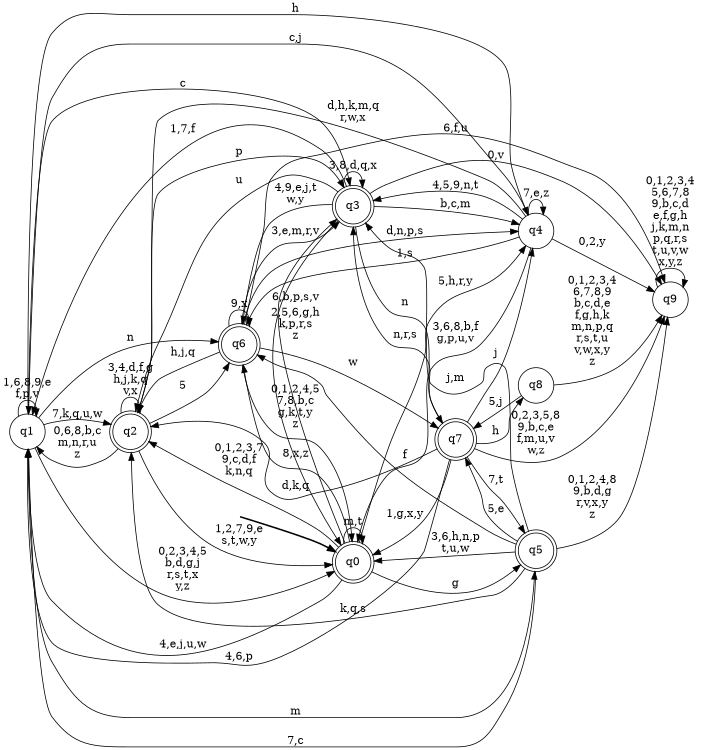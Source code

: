 digraph BlueStar {
__start0 [style = invis, shape = none, label = "", width = 0, height = 0];

rankdir=LR;
size="8,5";

s0 [style="rounded,filled", color="black", fillcolor="white" shape="doublecircle", label="q0"];
s1 [style="filled", color="black", fillcolor="white" shape="circle", label="q1"];
s2 [style="rounded,filled", color="black", fillcolor="white" shape="doublecircle", label="q2"];
s3 [style="rounded,filled", color="black", fillcolor="white" shape="doublecircle", label="q3"];
s4 [style="filled", color="black", fillcolor="white" shape="circle", label="q4"];
s5 [style="rounded,filled", color="black", fillcolor="white" shape="doublecircle", label="q5"];
s6 [style="rounded,filled", color="black", fillcolor="white" shape="doublecircle", label="q6"];
s7 [style="rounded,filled", color="black", fillcolor="white" shape="doublecircle", label="q7"];
s8 [style="filled", color="black", fillcolor="white" shape="circle", label="q8"];
s9 [style="filled", color="black", fillcolor="white" shape="circle", label="q9"];
subgraph cluster_main { 
	graph [pad=".75", ranksep="0.15", nodesep="0.15"];
	 style=invis; 
	__start0 -> s0 [penwidth=2];
}
s0 -> s0 [label="m,t"];
s0 -> s1 [label="4,e,j,u,w"];
s0 -> s2 [label="0,1,2,3,7\n9,c,d,f\nk,n,q"];
s0 -> s3 [label="6,b,p,s,v"];
s0 -> s4 [label="5,h,r,y"];
s0 -> s5 [label="g"];
s0 -> s6 [label="8,x,z"];
s1 -> s0 [label="0,2,3,4,5\nb,d,g,j\nr,s,t,x\ny,z"];
s1 -> s1 [label="1,6,8,9,e\nf,p,v"];
s1 -> s2 [label="7,k,q,u,w"];
s1 -> s3 [label="c"];
s1 -> s4 [label="h"];
s1 -> s5 [label="m"];
s1 -> s6 [label="n"];
s2 -> s0 [label="1,2,7,9,e\ns,t,w,y"];
s2 -> s1 [label="0,6,8,b,c\nm,n,r,u\nz"];
s2 -> s2 [label="3,4,d,f,g\nh,j,k,q\nv,x"];
s2 -> s3 [label="p"];
s2 -> s6 [label="5"];
s3 -> s0 [label="2,5,6,g,h\nk,p,r,s\nz"];
s3 -> s1 [label="1,7,f"];
s3 -> s2 [label="u"];
s3 -> s3 [label="3,8,d,q,x"];
s3 -> s4 [label="b,c,m"];
s3 -> s6 [label="4,9,e,j,t\nw,y"];
s3 -> s7 [label="n"];
s3 -> s9 [label="0,v"];
s4 -> s0 [label="3,6,8,b,f\ng,p,u,v"];
s4 -> s1 [label="c,j"];
s4 -> s2 [label="d,h,k,m,q\nr,w,x"];
s4 -> s3 [label="4,5,9,n,t"];
s4 -> s4 [label="7,e,z"];
s4 -> s6 [label="1,s"];
s4 -> s9 [label="0,2,y"];
s5 -> s0 [label="3,6,h,n,p\nt,u,w"];
s5 -> s1 [label="7,c"];
s5 -> s2 [label="k,q,s"];
s5 -> s3 [label="j,m"];
s5 -> s6 [label="f"];
s5 -> s7 [label="5,e"];
s5 -> s9 [label="0,1,2,4,8\n9,b,d,g\nr,v,x,y\nz"];
s6 -> s0 [label="0,1,2,4,5\n7,8,b,c\ng,k,t,y\nz"];
s6 -> s2 [label="h,j,q"];
s6 -> s3 [label="3,e,m,r,v"];
s6 -> s4 [label="d,n,p,s"];
s6 -> s6 [label="9,x"];
s6 -> s7 [label="w"];
s6 -> s9 [label="6,f,u"];
s7 -> s0 [label="1,g,x,y"];
s7 -> s1 [label="4,6,p"];
s7 -> s2 [label="d,k,q"];
s7 -> s3 [label="n,r,s"];
s7 -> s4 [label="j"];
s7 -> s5 [label="7,t"];
s7 -> s8 [label="h"];
s7 -> s9 [label="0,2,3,5,8\n9,b,c,e\nf,m,u,v\nw,z"];
s8 -> s7 [label="5,j"];
s8 -> s9 [label="0,1,2,3,4\n6,7,8,9\nb,c,d,e\nf,g,h,k\nm,n,p,q\nr,s,t,u\nv,w,x,y\nz"];
s9 -> s9 [label="0,1,2,3,4\n5,6,7,8\n9,b,c,d\ne,f,g,h\nj,k,m,n\np,q,r,s\nt,u,v,w\nx,y,z"];

}